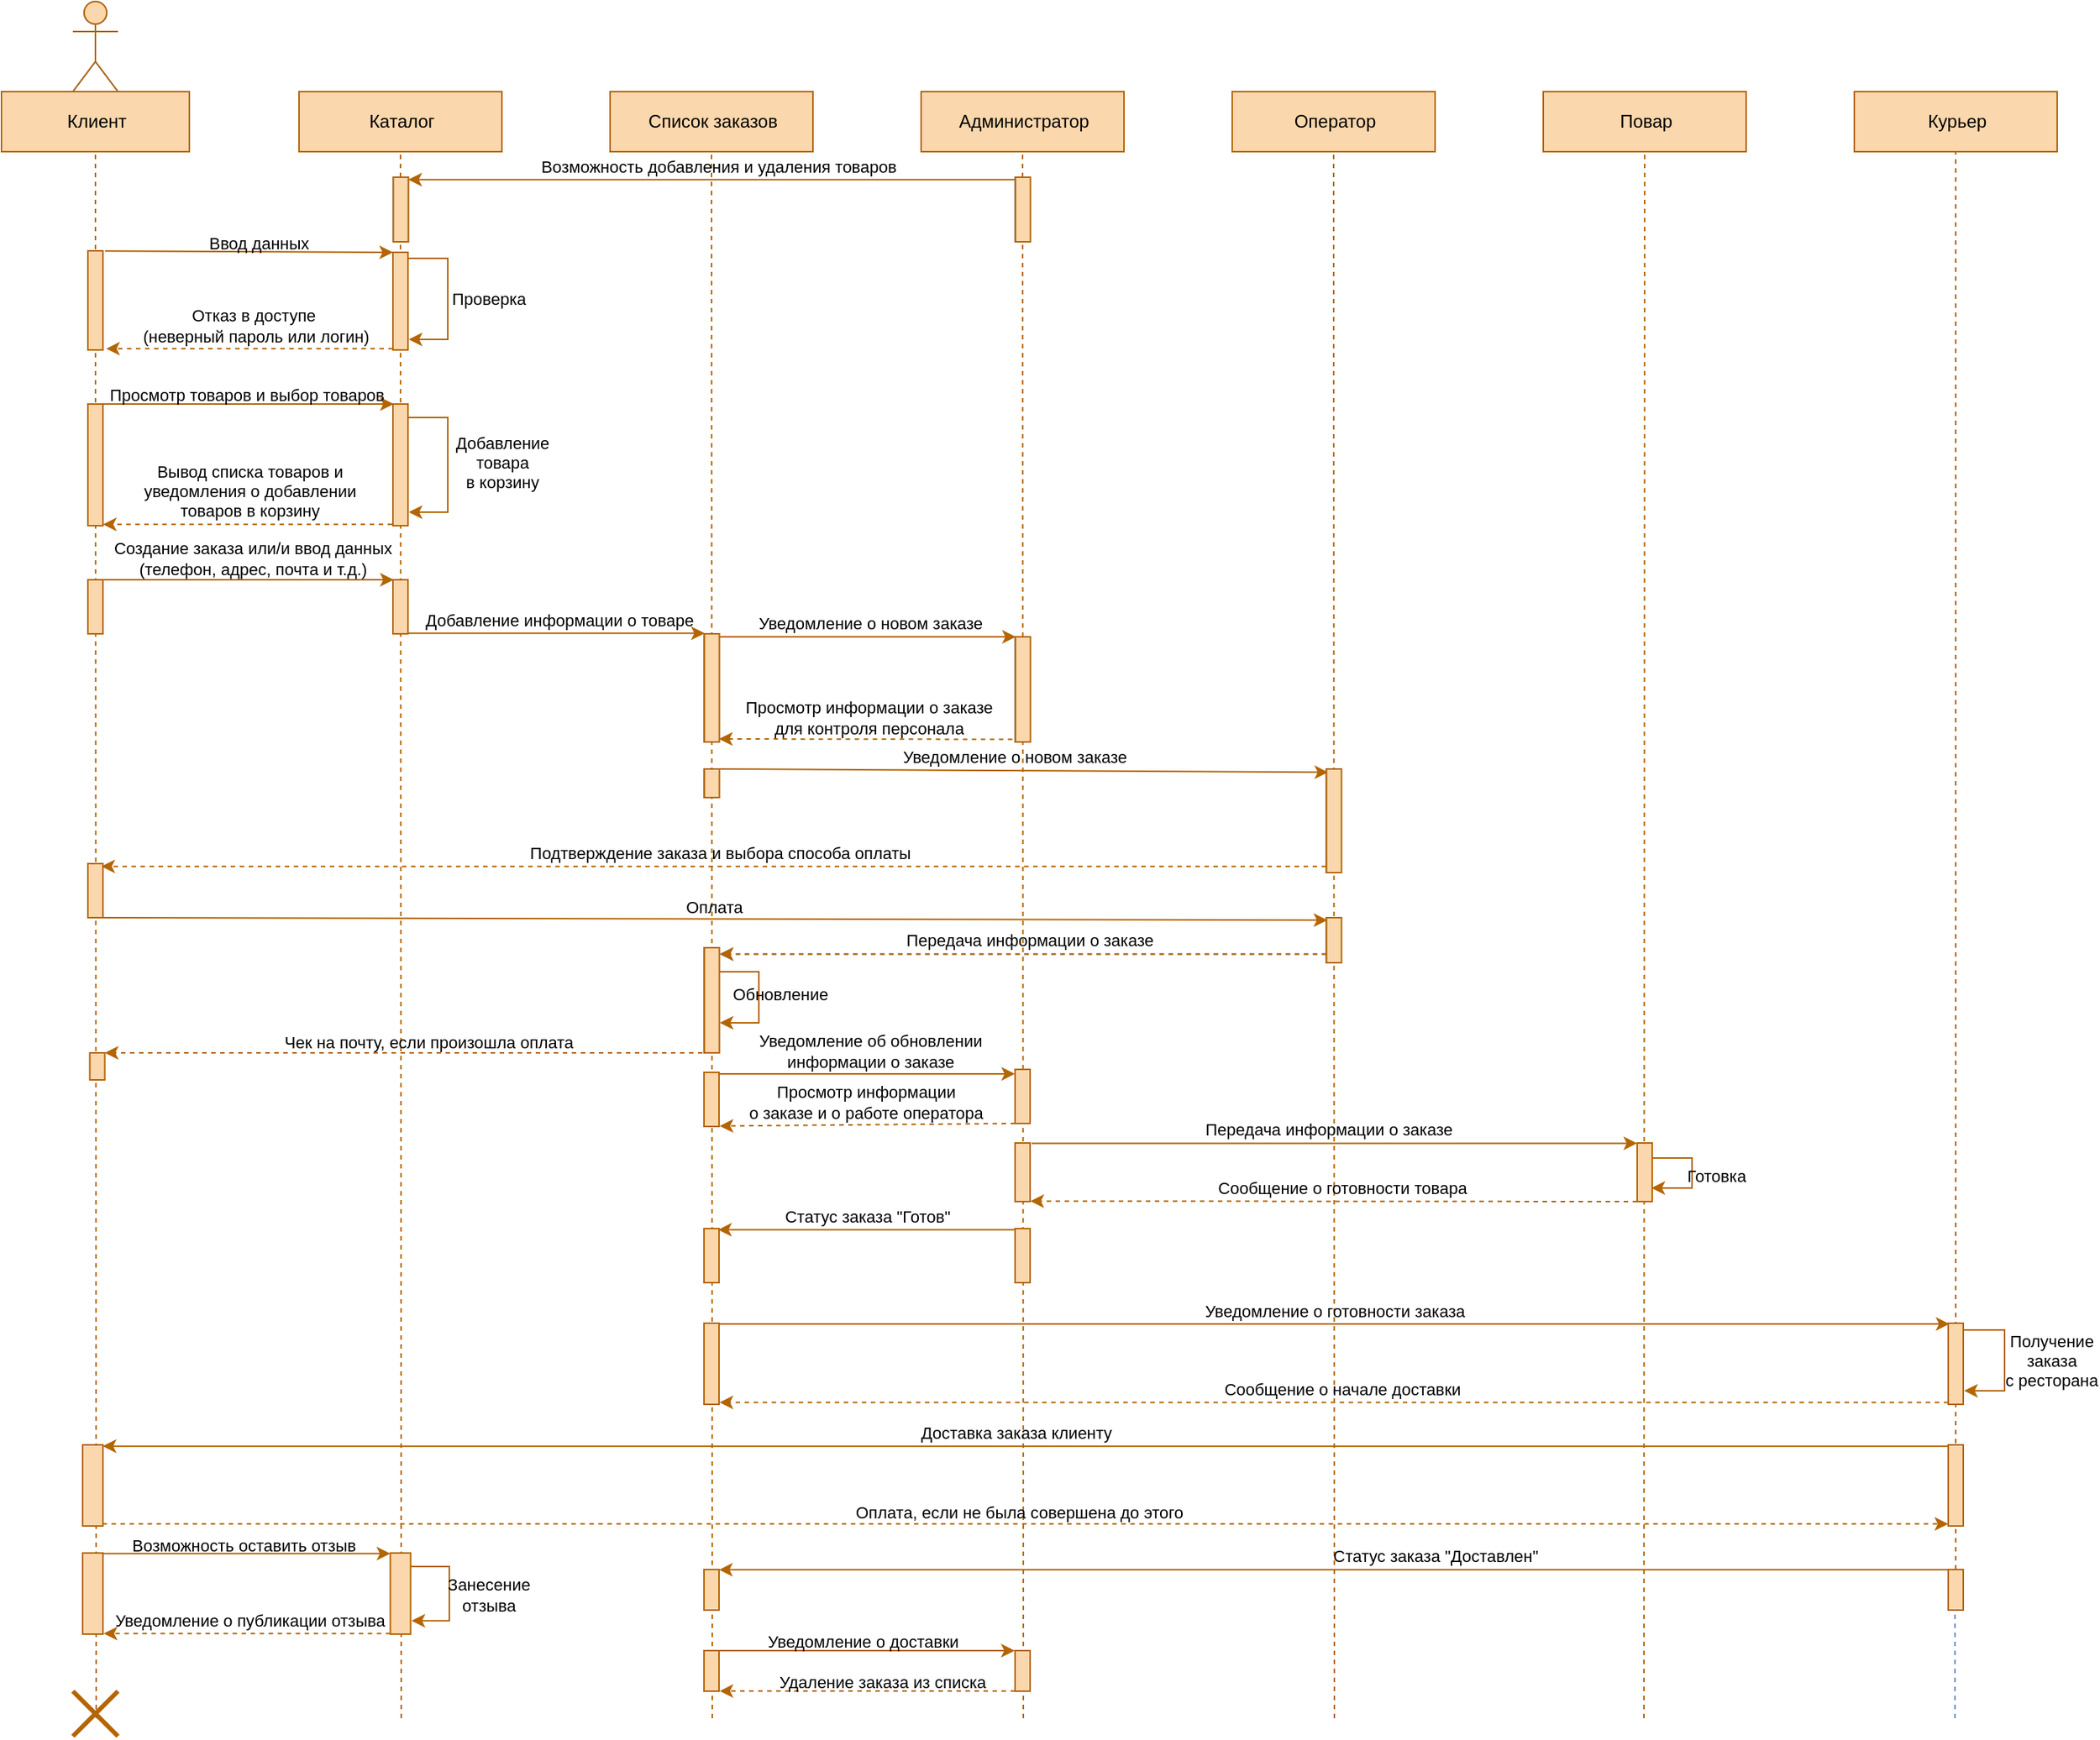 <mxfile version="20.7.4" type="github">
  <diagram id="RHAZrWQLRDkT96S_gRnY" name="Диаграмма2 || Доставка Суши">
    <mxGraphModel dx="2206" dy="1225" grid="1" gridSize="10" guides="1" tooltips="1" connect="1" arrows="1" fold="1" page="1" pageScale="1" pageWidth="827" pageHeight="1169" math="0" shadow="0">
      <root>
        <mxCell id="0" />
        <mxCell id="1" parent="0" />
        <mxCell id="-lnSjmOPSwvC8dsKI3XS-1" value="Клиент" style="html=1;rounded=0;fillColor=#fad7ac;strokeColor=#b46504;" parent="1" vertex="1">
          <mxGeometry x="72" y="60" width="125" height="40" as="geometry" />
        </mxCell>
        <mxCell id="-lnSjmOPSwvC8dsKI3XS-2" value="" style="endArrow=none;dashed=1;html=1;strokeWidth=1;rounded=0;startArrow=none;fillColor=#fad7ac;strokeColor=#b46504;" parent="1" target="-lnSjmOPSwvC8dsKI3XS-1" edge="1">
          <mxGeometry width="50" height="50" relative="1" as="geometry">
            <mxPoint x="135" y="1143" as="sourcePoint" />
            <mxPoint x="134.08" y="123" as="targetPoint" />
          </mxGeometry>
        </mxCell>
        <mxCell id="-lnSjmOPSwvC8dsKI3XS-3" value="" style="shape=umlActor;verticalLabelPosition=bottom;verticalAlign=top;html=1;rounded=0;fillColor=#dae8fc;strokeColor=#6c8ebf;" parent="1" vertex="1">
          <mxGeometry x="119.5" width="30" height="60" as="geometry" />
        </mxCell>
        <mxCell id="-lnSjmOPSwvC8dsKI3XS-4" value="Каталог" style="html=1;rounded=0;fillColor=#dae8fc;strokeColor=#6c8ebf;" parent="1" vertex="1">
          <mxGeometry x="270" y="60" width="135" height="40" as="geometry" />
        </mxCell>
        <mxCell id="-lnSjmOPSwvC8dsKI3XS-5" value="" style="endArrow=none;dashed=1;html=1;strokeWidth=1;rounded=0;startArrow=none;fillColor=#fad7ac;strokeColor=#b46504;" parent="1" target="-lnSjmOPSwvC8dsKI3XS-4" edge="1">
          <mxGeometry width="50" height="50" relative="1" as="geometry">
            <mxPoint x="338" y="1143" as="sourcePoint" />
            <mxPoint x="337.08" y="123" as="targetPoint" />
          </mxGeometry>
        </mxCell>
        <mxCell id="-lnSjmOPSwvC8dsKI3XS-6" value="" style="html=1;points=[];perimeter=orthogonalPerimeter;rounded=0;fillColor=#dae8fc;strokeColor=#6c8ebf;" parent="1" vertex="1">
          <mxGeometry x="129.5" y="166" width="10" height="66" as="geometry" />
        </mxCell>
        <mxCell id="-lnSjmOPSwvC8dsKI3XS-7" value="" style="endArrow=classic;html=1;rounded=0;exitX=1.133;exitY=0.002;exitDx=0;exitDy=0;exitPerimeter=0;fillColor=#fad7ac;strokeColor=#b46504;" parent="1" source="-lnSjmOPSwvC8dsKI3XS-6" target="-lnSjmOPSwvC8dsKI3XS-9" edge="1">
          <mxGeometry width="50" height="50" relative="1" as="geometry">
            <mxPoint x="189" y="187" as="sourcePoint" />
            <mxPoint x="315" y="187" as="targetPoint" />
          </mxGeometry>
        </mxCell>
        <mxCell id="-lnSjmOPSwvC8dsKI3XS-8" value="Ввод данных" style="edgeLabel;html=1;align=center;verticalAlign=middle;resizable=0;points=[];rounded=0;labelBackgroundColor=none;" parent="-lnSjmOPSwvC8dsKI3XS-7" vertex="1" connectable="0">
          <mxGeometry x="-0.217" relative="1" as="geometry">
            <mxPoint x="27" y="-6" as="offset" />
          </mxGeometry>
        </mxCell>
        <mxCell id="-lnSjmOPSwvC8dsKI3XS-9" value="" style="html=1;points=[];perimeter=orthogonalPerimeter;rounded=0;fillColor=#fad7ac;strokeColor=#b46504;" parent="1" vertex="1">
          <mxGeometry x="332.5" y="167" width="10" height="65" as="geometry" />
        </mxCell>
        <mxCell id="-lnSjmOPSwvC8dsKI3XS-10" value="" style="endArrow=classic;html=1;rounded=0;fillColor=#fad7ac;strokeColor=#b46504;dashed=1;entryX=1.217;entryY=0.987;entryDx=0;entryDy=0;entryPerimeter=0;" parent="1" source="-lnSjmOPSwvC8dsKI3XS-9" target="-lnSjmOPSwvC8dsKI3XS-6" edge="1">
          <mxGeometry width="50" height="50" relative="1" as="geometry">
            <mxPoint x="149.83" y="175.18" as="sourcePoint" />
            <mxPoint x="140" y="253" as="targetPoint" />
          </mxGeometry>
        </mxCell>
        <mxCell id="-lnSjmOPSwvC8dsKI3XS-11" value="Отказ в доступе&amp;nbsp;&lt;br&gt;(неверный пароль или логин)" style="edgeLabel;html=1;align=center;verticalAlign=middle;resizable=0;points=[];rounded=0;labelBackgroundColor=none;" parent="-lnSjmOPSwvC8dsKI3XS-10" vertex="1" connectable="0">
          <mxGeometry x="-0.217" relative="1" as="geometry">
            <mxPoint x="-17" y="-15" as="offset" />
          </mxGeometry>
        </mxCell>
        <mxCell id="-lnSjmOPSwvC8dsKI3XS-12" value="&lt;span style=&quot;color: rgba(0, 0, 0, 0); font-family: monospace; font-size: 0px; text-align: start;&quot;&gt;%3CmxGraphModel%3E%3Croot%3E%3CmxCell%20id%3D%220%22%2F%3E%3CmxCell%20id%3D%221%22%20parent%3D%220%22%2F%3E%3CmxCell%20id%3D%222%22%20value%3D%22%22%20style%3D%22html%3D1%3Bpoints%3D%5B%5D%3Bperimeter%3DorthogonalPerimeter%3B%22%20vertex%3D%221%22%20parent%3D%221%22%3E%3CmxGeometry%20x%3D%2275%22%20y%3D%22280%22%20width%3D%2210%22%20height%3D%2240%22%20as%3D%22geometry%22%2F%3E%3C%2FmxCell%3E%3C%2Froot%3E%3C%2FmxGraphModel%3E&lt;/span&gt;" style="html=1;points=[];perimeter=orthogonalPerimeter;rounded=0;fillColor=#dae8fc;strokeColor=#6c8ebf;" parent="1" vertex="1">
          <mxGeometry x="129.5" y="268" width="10" height="81" as="geometry" />
        </mxCell>
        <mxCell id="-lnSjmOPSwvC8dsKI3XS-13" value="" style="html=1;points=[];perimeter=orthogonalPerimeter;rounded=0;fillColor=#fad7ac;strokeColor=#b46504;" parent="1" vertex="1">
          <mxGeometry x="332.5" y="268" width="10" height="81" as="geometry" />
        </mxCell>
        <mxCell id="-lnSjmOPSwvC8dsKI3XS-14" value="" style="endArrow=classic;html=1;rounded=0;fillColor=#fad7ac;strokeColor=#b46504;" parent="1" edge="1">
          <mxGeometry width="50" height="50" relative="1" as="geometry">
            <mxPoint x="139.5" y="268" as="sourcePoint" />
            <mxPoint x="333" y="268" as="targetPoint" />
          </mxGeometry>
        </mxCell>
        <mxCell id="-lnSjmOPSwvC8dsKI3XS-15" value="Просмотр товаров и выбор товаров" style="edgeLabel;html=1;align=center;verticalAlign=middle;resizable=0;points=[];rounded=0;labelBackgroundColor=none;" parent="-lnSjmOPSwvC8dsKI3XS-14" vertex="1" connectable="0">
          <mxGeometry x="-0.217" relative="1" as="geometry">
            <mxPoint x="19" y="-6" as="offset" />
          </mxGeometry>
        </mxCell>
        <mxCell id="-lnSjmOPSwvC8dsKI3XS-16" value="" style="endArrow=classic;html=1;rounded=0;fillColor=#fad7ac;strokeColor=#b46504;dashed=1;" parent="1" edge="1">
          <mxGeometry width="50" height="50" relative="1" as="geometry">
            <mxPoint x="332" y="348.17" as="sourcePoint" />
            <mxPoint x="139.5" y="348.17" as="targetPoint" />
          </mxGeometry>
        </mxCell>
        <mxCell id="-lnSjmOPSwvC8dsKI3XS-17" value="Вывод списка товаров и &lt;br&gt;уведомления о добавлении &lt;br&gt;товаров в корзину" style="edgeLabel;html=1;align=center;verticalAlign=middle;resizable=0;points=[];rounded=0;labelBackgroundColor=none;" parent="-lnSjmOPSwvC8dsKI3XS-16" vertex="1" connectable="0">
          <mxGeometry x="-0.217" relative="1" as="geometry">
            <mxPoint x="-20" y="-22" as="offset" />
          </mxGeometry>
        </mxCell>
        <mxCell id="-lnSjmOPSwvC8dsKI3XS-18" value="Список заказов" style="html=1;rounded=0;fillColor=#fad7ac;strokeColor=#b46504;" parent="1" vertex="1">
          <mxGeometry x="477" y="60" width="135" height="40" as="geometry" />
        </mxCell>
        <mxCell id="-lnSjmOPSwvC8dsKI3XS-19" value="" style="endArrow=none;dashed=1;html=1;strokeWidth=1;rounded=0;startArrow=none;fillColor=#fad7ac;strokeColor=#b46504;" parent="1" target="-lnSjmOPSwvC8dsKI3XS-18" edge="1">
          <mxGeometry width="50" height="50" relative="1" as="geometry">
            <mxPoint x="545" y="1143" as="sourcePoint" />
            <mxPoint x="544.08" y="123" as="targetPoint" />
          </mxGeometry>
        </mxCell>
        <mxCell id="-lnSjmOPSwvC8dsKI3XS-20" value="" style="endArrow=classic;html=1;rounded=0;fillColor=#fad7ac;strokeColor=#b46504;edgeStyle=orthogonalEdgeStyle;entryX=1.054;entryY=0.89;entryDx=0;entryDy=0;entryPerimeter=0;" parent="1" source="-lnSjmOPSwvC8dsKI3XS-13" target="-lnSjmOPSwvC8dsKI3XS-13" edge="1">
          <mxGeometry width="50" height="50" relative="1" as="geometry">
            <mxPoint x="149.83" y="175.18" as="sourcePoint" />
            <mxPoint x="351" y="340" as="targetPoint" />
            <Array as="points">
              <mxPoint x="369" y="277" />
              <mxPoint x="369" y="340" />
              <mxPoint x="343" y="340" />
            </Array>
          </mxGeometry>
        </mxCell>
        <mxCell id="-lnSjmOPSwvC8dsKI3XS-21" value="Добавление &lt;br&gt;товара &lt;br&gt;в корзину" style="edgeLabel;html=1;align=center;verticalAlign=middle;resizable=0;points=[];rounded=0;labelBackgroundColor=none;" parent="-lnSjmOPSwvC8dsKI3XS-20" vertex="1" connectable="0">
          <mxGeometry x="-0.217" relative="1" as="geometry">
            <mxPoint x="36" y="11" as="offset" />
          </mxGeometry>
        </mxCell>
        <mxCell id="-lnSjmOPSwvC8dsKI3XS-22" value="Оператор" style="html=1;rounded=0;fillColor=#fad7ac;strokeColor=#b46504;" parent="1" vertex="1">
          <mxGeometry x="891" y="60" width="135" height="40" as="geometry" />
        </mxCell>
        <mxCell id="-lnSjmOPSwvC8dsKI3XS-23" value="Администратор" style="html=1;rounded=0;fillColor=#fad7ac;strokeColor=#b46504;" parent="1" vertex="1">
          <mxGeometry x="684" y="60" width="135" height="40" as="geometry" />
        </mxCell>
        <mxCell id="-lnSjmOPSwvC8dsKI3XS-24" value="" style="endArrow=none;dashed=1;html=1;strokeWidth=1;rounded=0;startArrow=none;fillColor=#fad7ac;strokeColor=#b46504;" parent="1" target="-lnSjmOPSwvC8dsKI3XS-23" edge="1">
          <mxGeometry width="50" height="50" relative="1" as="geometry">
            <mxPoint x="752" y="1143" as="sourcePoint" />
            <mxPoint x="751.08" y="123" as="targetPoint" />
          </mxGeometry>
        </mxCell>
        <mxCell id="-lnSjmOPSwvC8dsKI3XS-25" value="" style="html=1;points=[];perimeter=orthogonalPerimeter;rounded=0;fillColor=#fad7ac;strokeColor=#b46504;" parent="1" vertex="1">
          <mxGeometry x="129.5" y="385" width="10" height="36" as="geometry" />
        </mxCell>
        <mxCell id="-lnSjmOPSwvC8dsKI3XS-26" value="" style="html=1;points=[];perimeter=orthogonalPerimeter;rounded=0;fillColor=#fad7ac;strokeColor=#b46504;" parent="1" vertex="1">
          <mxGeometry x="332.5" y="385" width="10" height="36" as="geometry" />
        </mxCell>
        <mxCell id="-lnSjmOPSwvC8dsKI3XS-27" value="" style="endArrow=classic;html=1;rounded=0;fillColor=#fad7ac;strokeColor=#b46504;" parent="1" edge="1">
          <mxGeometry width="50" height="50" relative="1" as="geometry">
            <mxPoint x="139.5" y="385" as="sourcePoint" />
            <mxPoint x="333" y="385" as="targetPoint" />
          </mxGeometry>
        </mxCell>
        <mxCell id="-lnSjmOPSwvC8dsKI3XS-28" value="Создание заказа или/и ввод данных&lt;br&gt;(телефон, адрес, почта и т.д.)" style="edgeLabel;html=1;align=center;verticalAlign=middle;resizable=0;points=[];rounded=0;labelBackgroundColor=none;" parent="-lnSjmOPSwvC8dsKI3XS-27" vertex="1" connectable="0">
          <mxGeometry x="-0.217" relative="1" as="geometry">
            <mxPoint x="23" y="-14" as="offset" />
          </mxGeometry>
        </mxCell>
        <mxCell id="-lnSjmOPSwvC8dsKI3XS-29" value="" style="html=1;points=[];perimeter=orthogonalPerimeter;rounded=0;fillColor=#dae8fc;strokeColor=#6c8ebf;" parent="1" vertex="1">
          <mxGeometry x="539.5" y="421" width="10" height="72" as="geometry" />
        </mxCell>
        <mxCell id="-lnSjmOPSwvC8dsKI3XS-30" value="" style="endArrow=classic;html=1;rounded=0;fillColor=#fad7ac;strokeColor=#b46504;" parent="1" edge="1">
          <mxGeometry width="50" height="50" relative="1" as="geometry">
            <mxPoint x="342.5" y="420.66" as="sourcePoint" />
            <mxPoint x="540" y="420.66" as="targetPoint" />
          </mxGeometry>
        </mxCell>
        <mxCell id="-lnSjmOPSwvC8dsKI3XS-31" value="Добавление информации о товаре" style="edgeLabel;html=1;align=center;verticalAlign=middle;resizable=0;points=[];rounded=0;labelBackgroundColor=none;" parent="-lnSjmOPSwvC8dsKI3XS-30" vertex="1" connectable="0">
          <mxGeometry x="-0.217" relative="1" as="geometry">
            <mxPoint x="23" y="-9" as="offset" />
          </mxGeometry>
        </mxCell>
        <mxCell id="-lnSjmOPSwvC8dsKI3XS-32" value="" style="html=1;points=[];perimeter=orthogonalPerimeter;rounded=0;fillColor=#dae8fc;strokeColor=#6c8ebf;" parent="1" vertex="1">
          <mxGeometry x="746.5" y="423" width="10" height="70" as="geometry" />
        </mxCell>
        <mxCell id="-lnSjmOPSwvC8dsKI3XS-33" value="" style="endArrow=classic;html=1;rounded=0;fillColor=#fad7ac;strokeColor=#b46504;" parent="1" edge="1">
          <mxGeometry width="50" height="50" relative="1" as="geometry">
            <mxPoint x="549.5" y="423.0" as="sourcePoint" />
            <mxPoint x="747" y="423.0" as="targetPoint" />
          </mxGeometry>
        </mxCell>
        <mxCell id="-lnSjmOPSwvC8dsKI3XS-34" value="Уведомление о новом заказе" style="edgeLabel;html=1;align=center;verticalAlign=middle;resizable=0;points=[];rounded=0;labelBackgroundColor=none;" parent="-lnSjmOPSwvC8dsKI3XS-33" vertex="1" connectable="0">
          <mxGeometry x="-0.217" relative="1" as="geometry">
            <mxPoint x="23" y="-9" as="offset" />
          </mxGeometry>
        </mxCell>
        <mxCell id="-lnSjmOPSwvC8dsKI3XS-35" value="" style="endArrow=none;dashed=1;html=1;strokeWidth=1;rounded=0;startArrow=none;fillColor=#fad7ac;strokeColor=#b46504;" parent="1" target="-lnSjmOPSwvC8dsKI3XS-22" edge="1">
          <mxGeometry width="50" height="50" relative="1" as="geometry">
            <mxPoint x="959" y="1143" as="sourcePoint" />
            <mxPoint x="958.16" y="123" as="targetPoint" />
          </mxGeometry>
        </mxCell>
        <mxCell id="-lnSjmOPSwvC8dsKI3XS-36" value="" style="html=1;points=[];perimeter=orthogonalPerimeter;rounded=0;fillColor=#dae8fc;strokeColor=#6c8ebf;" parent="1" vertex="1">
          <mxGeometry x="539.5" y="511" width="10" height="19" as="geometry" />
        </mxCell>
        <mxCell id="-lnSjmOPSwvC8dsKI3XS-37" value="" style="html=1;points=[];perimeter=orthogonalPerimeter;rounded=0;fillColor=#dae8fc;strokeColor=#6c8ebf;" parent="1" vertex="1">
          <mxGeometry x="953.5" y="511" width="10" height="69" as="geometry" />
        </mxCell>
        <mxCell id="-lnSjmOPSwvC8dsKI3XS-38" value="" style="endArrow=classic;html=1;rounded=0;fillColor=#fad7ac;strokeColor=#b46504;entryX=0.136;entryY=0.032;entryDx=0;entryDy=0;entryPerimeter=0;" parent="1" target="-lnSjmOPSwvC8dsKI3XS-37" edge="1">
          <mxGeometry width="50" height="50" relative="1" as="geometry">
            <mxPoint x="549.5" y="511" as="sourcePoint" />
            <mxPoint x="747" y="511" as="targetPoint" />
          </mxGeometry>
        </mxCell>
        <mxCell id="-lnSjmOPSwvC8dsKI3XS-39" value="Уведомление о новом заказе" style="edgeLabel;html=1;align=center;verticalAlign=middle;resizable=0;points=[];rounded=0;labelBackgroundColor=none;" parent="-lnSjmOPSwvC8dsKI3XS-38" vertex="1" connectable="0">
          <mxGeometry x="-0.217" relative="1" as="geometry">
            <mxPoint x="38" y="-9" as="offset" />
          </mxGeometry>
        </mxCell>
        <mxCell id="-lnSjmOPSwvC8dsKI3XS-40" value="" style="endArrow=classic;html=1;rounded=0;fillColor=#fad7ac;strokeColor=#b46504;entryX=0.898;entryY=0.051;entryDx=0;entryDy=0;entryPerimeter=0;dashed=1;" parent="1" source="-lnSjmOPSwvC8dsKI3XS-37" target="-lnSjmOPSwvC8dsKI3XS-42" edge="1">
          <mxGeometry width="50" height="50" relative="1" as="geometry">
            <mxPoint x="945" y="601" as="sourcePoint" />
            <mxPoint x="558" y="610" as="targetPoint" />
          </mxGeometry>
        </mxCell>
        <mxCell id="-lnSjmOPSwvC8dsKI3XS-41" value="Подтверждение заказа и выбора способа оплаты" style="edgeLabel;html=1;align=center;verticalAlign=middle;resizable=0;points=[];rounded=0;labelBackgroundColor=none;" parent="-lnSjmOPSwvC8dsKI3XS-40" vertex="1" connectable="0">
          <mxGeometry x="-0.217" relative="1" as="geometry">
            <mxPoint x="-85" y="-9" as="offset" />
          </mxGeometry>
        </mxCell>
        <mxCell id="-lnSjmOPSwvC8dsKI3XS-42" value="" style="html=1;points=[];perimeter=orthogonalPerimeter;rounded=0;fillColor=#fad7ac;strokeColor=#b46504;" parent="1" vertex="1">
          <mxGeometry x="129.5" y="574" width="10" height="36" as="geometry" />
        </mxCell>
        <mxCell id="-lnSjmOPSwvC8dsKI3XS-43" value="" style="html=1;points=[];perimeter=orthogonalPerimeter;rounded=0;fillColor=#dae8fc;strokeColor=#6c8ebf;" parent="1" vertex="1">
          <mxGeometry x="953.5" y="610" width="10" height="30" as="geometry" />
        </mxCell>
        <mxCell id="-lnSjmOPSwvC8dsKI3XS-46" value="" style="endArrow=classic;html=1;rounded=0;fillColor=#fad7ac;strokeColor=#b46504;entryX=0.08;entryY=0.054;entryDx=0;entryDy=0;entryPerimeter=0;" parent="1" source="-lnSjmOPSwvC8dsKI3XS-42" target="-lnSjmOPSwvC8dsKI3XS-43" edge="1">
          <mxGeometry width="50" height="50" relative="1" as="geometry">
            <mxPoint x="707.02" y="690.996" as="sourcePoint" />
            <mxPoint x="-108.0" y="690.996" as="targetPoint" />
          </mxGeometry>
        </mxCell>
        <mxCell id="-lnSjmOPSwvC8dsKI3XS-47" value="Оплата" style="edgeLabel;html=1;align=center;verticalAlign=middle;resizable=0;points=[];rounded=0;labelBackgroundColor=none;" parent="-lnSjmOPSwvC8dsKI3XS-46" vertex="1" connectable="0">
          <mxGeometry x="-0.217" relative="1" as="geometry">
            <mxPoint x="87" y="-8" as="offset" />
          </mxGeometry>
        </mxCell>
        <mxCell id="-lnSjmOPSwvC8dsKI3XS-49" value="" style="endArrow=classic;html=1;rounded=0;fillColor=#dae8fc;strokeColor=#6c8ebf;entryX=1.031;entryY=0.06;entryDx=0;entryDy=0;entryPerimeter=0;dashed=1;" parent="1" source="-lnSjmOPSwvC8dsKI3XS-43" target="-lnSjmOPSwvC8dsKI3XS-51" edge="1">
          <mxGeometry width="50" height="50" relative="1" as="geometry">
            <mxPoint x="953.5" y="630.52" as="sourcePoint" />
            <mxPoint x="138.48" y="627.996" as="targetPoint" />
          </mxGeometry>
        </mxCell>
        <mxCell id="-lnSjmOPSwvC8dsKI3XS-50" value="Передача информации о заказе" style="edgeLabel;html=1;align=center;verticalAlign=middle;resizable=0;points=[];rounded=0;labelBackgroundColor=none;" parent="-lnSjmOPSwvC8dsKI3XS-49" vertex="1" connectable="0">
          <mxGeometry x="-0.217" relative="1" as="geometry">
            <mxPoint x="-40" y="-9" as="offset" />
          </mxGeometry>
        </mxCell>
        <mxCell id="-lnSjmOPSwvC8dsKI3XS-51" value="" style="html=1;points=[];perimeter=orthogonalPerimeter;rounded=0;fillColor=#dae8fc;strokeColor=#6c8ebf;" parent="1" vertex="1">
          <mxGeometry x="539.5" y="630" width="10" height="70" as="geometry" />
        </mxCell>
        <mxCell id="-lnSjmOPSwvC8dsKI3XS-52" value="" style="endArrow=classic;html=1;rounded=0;fillColor=#fad7ac;strokeColor=#b46504;dashed=1;exitX=-0.176;exitY=1.007;exitDx=0;exitDy=0;exitPerimeter=0;" parent="1" edge="1">
          <mxGeometry width="50" height="50" relative="1" as="geometry">
            <mxPoint x="744.74" y="491.252" as="sourcePoint" />
            <mxPoint x="549.5" y="491" as="targetPoint" />
          </mxGeometry>
        </mxCell>
        <mxCell id="-lnSjmOPSwvC8dsKI3XS-53" value="Просмотр информации о заказе&lt;br&gt;для контроля персонала" style="edgeLabel;html=1;align=center;verticalAlign=middle;resizable=0;points=[];rounded=0;labelBackgroundColor=none;" parent="-lnSjmOPSwvC8dsKI3XS-52" vertex="1" connectable="0">
          <mxGeometry x="-0.217" relative="1" as="geometry">
            <mxPoint x="-19" y="-14" as="offset" />
          </mxGeometry>
        </mxCell>
        <mxCell id="-lnSjmOPSwvC8dsKI3XS-54" value="Повар" style="html=1;rounded=0;fillColor=#fad7ac;strokeColor=#b46504;" parent="1" vertex="1">
          <mxGeometry x="1098" y="60" width="135" height="40" as="geometry" />
        </mxCell>
        <mxCell id="-lnSjmOPSwvC8dsKI3XS-55" value="Курьер" style="html=1;rounded=0;fillColor=#fad7ac;strokeColor=#b46504;" parent="1" vertex="1">
          <mxGeometry x="1305" y="60" width="135" height="40" as="geometry" />
        </mxCell>
        <mxCell id="-lnSjmOPSwvC8dsKI3XS-56" value="" style="html=1;points=[];perimeter=orthogonalPerimeter;rounded=0;fillColor=#fad7ac;strokeColor=#b46504;" parent="1" vertex="1">
          <mxGeometry x="130.75" y="700" width="10" height="18" as="geometry" />
        </mxCell>
        <mxCell id="-lnSjmOPSwvC8dsKI3XS-57" value="" style="endArrow=classic;html=1;rounded=0;fillColor=#fad7ac;strokeColor=#b46504;exitX=0.5;exitY=1;exitDx=0;exitDy=0;exitPerimeter=0;dashed=1;" parent="1" source="-lnSjmOPSwvC8dsKI3XS-51" target="-lnSjmOPSwvC8dsKI3XS-56" edge="1">
          <mxGeometry width="50" height="50" relative="1" as="geometry">
            <mxPoint x="333" y="655" as="sourcePoint" />
            <mxPoint x="147.48" y="584.836" as="targetPoint" />
            <Array as="points" />
          </mxGeometry>
        </mxCell>
        <mxCell id="-lnSjmOPSwvC8dsKI3XS-58" value="Чек на почту, если произошла оплата" style="edgeLabel;html=1;align=center;verticalAlign=middle;resizable=0;points=[];rounded=0;labelBackgroundColor=none;" parent="-lnSjmOPSwvC8dsKI3XS-57" vertex="1" connectable="0">
          <mxGeometry x="-0.217" relative="1" as="geometry">
            <mxPoint x="-31" y="-7" as="offset" />
          </mxGeometry>
        </mxCell>
        <mxCell id="-lnSjmOPSwvC8dsKI3XS-59" value="" style="html=1;points=[];perimeter=orthogonalPerimeter;rounded=0;fillColor=#fad7ac;strokeColor=#b46504;" parent="1" vertex="1">
          <mxGeometry x="746.5" y="711" width="10" height="36" as="geometry" />
        </mxCell>
        <mxCell id="-lnSjmOPSwvC8dsKI3XS-60" value="" style="html=1;points=[];perimeter=orthogonalPerimeter;rounded=0;fillColor=#fad7ac;strokeColor=#b46504;" parent="1" vertex="1">
          <mxGeometry x="539.5" y="713" width="10" height="36" as="geometry" />
        </mxCell>
        <mxCell id="-lnSjmOPSwvC8dsKI3XS-61" value="" style="endArrow=classic;html=1;rounded=0;fillColor=#fad7ac;strokeColor=#b46504;entryX=1.046;entryY=0.992;entryDx=0;entryDy=0;entryPerimeter=0;dashed=1;" parent="1" source="-lnSjmOPSwvC8dsKI3XS-59" target="-lnSjmOPSwvC8dsKI3XS-60" edge="1">
          <mxGeometry width="50" height="50" relative="1" as="geometry">
            <mxPoint x="962.5" y="639.664" as="sourcePoint" />
            <mxPoint x="559.83" y="639.664" as="targetPoint" />
          </mxGeometry>
        </mxCell>
        <mxCell id="-lnSjmOPSwvC8dsKI3XS-62" value="Просмотр информации &lt;br&gt;о заказе и о работе оператора" style="edgeLabel;html=1;align=center;verticalAlign=middle;resizable=0;points=[];rounded=0;labelBackgroundColor=none;" parent="-lnSjmOPSwvC8dsKI3XS-61" vertex="1" connectable="0">
          <mxGeometry x="-0.217" relative="1" as="geometry">
            <mxPoint x="-23" y="-15" as="offset" />
          </mxGeometry>
        </mxCell>
        <mxCell id="-lnSjmOPSwvC8dsKI3XS-63" value="" style="endArrow=classic;html=1;rounded=0;fillColor=#fad7ac;strokeColor=#b46504;exitX=1.046;exitY=0.027;exitDx=0;exitDy=0;exitPerimeter=0;" parent="1" source="-lnSjmOPSwvC8dsKI3XS-60" target="-lnSjmOPSwvC8dsKI3XS-59" edge="1">
          <mxGeometry width="50" height="50" relative="1" as="geometry">
            <mxPoint x="567" y="682" as="sourcePoint" />
            <mxPoint x="747.0" y="682" as="targetPoint" />
          </mxGeometry>
        </mxCell>
        <mxCell id="-lnSjmOPSwvC8dsKI3XS-64" value="Уведомление об обновлении &lt;br&gt;информации о заказе" style="edgeLabel;html=1;align=center;verticalAlign=middle;resizable=0;points=[];rounded=0;labelBackgroundColor=none;" parent="-lnSjmOPSwvC8dsKI3XS-63" vertex="1" connectable="0">
          <mxGeometry x="-0.217" relative="1" as="geometry">
            <mxPoint x="23" y="-15" as="offset" />
          </mxGeometry>
        </mxCell>
        <mxCell id="-lnSjmOPSwvC8dsKI3XS-65" value="" style="html=1;points=[];perimeter=orthogonalPerimeter;rounded=0;fillColor=#fad7ac;strokeColor=#b46504;" parent="1" vertex="1">
          <mxGeometry x="746.5" y="760" width="10" height="39" as="geometry" />
        </mxCell>
        <mxCell id="-lnSjmOPSwvC8dsKI3XS-66" value="" style="endArrow=none;dashed=1;html=1;strokeWidth=1;rounded=0;startArrow=none;fillColor=#fad7ac;strokeColor=#b46504;" parent="1" target="-lnSjmOPSwvC8dsKI3XS-54" edge="1">
          <mxGeometry width="50" height="50" relative="1" as="geometry">
            <mxPoint x="1165" y="1143" as="sourcePoint" />
            <mxPoint x="1164.91" y="123" as="targetPoint" />
          </mxGeometry>
        </mxCell>
        <mxCell id="-lnSjmOPSwvC8dsKI3XS-67" value="" style="endArrow=none;dashed=1;html=1;strokeWidth=1;rounded=0;startArrow=none;fillColor=#fad7ac;strokeColor=#b46504;" parent="1" source="-lnSjmOPSwvC8dsKI3XS-115" target="-lnSjmOPSwvC8dsKI3XS-55" edge="1">
          <mxGeometry width="50" height="50" relative="1" as="geometry">
            <mxPoint x="1372" y="1143" as="sourcePoint" />
            <mxPoint x="1371.91" y="123" as="targetPoint" />
          </mxGeometry>
        </mxCell>
        <mxCell id="-lnSjmOPSwvC8dsKI3XS-68" value="" style="html=1;points=[];perimeter=orthogonalPerimeter;rounded=0;fillColor=#fad7ac;strokeColor=#b46504;" parent="1" vertex="1">
          <mxGeometry x="1160.5" y="760" width="10" height="39" as="geometry" />
        </mxCell>
        <mxCell id="-lnSjmOPSwvC8dsKI3XS-69" value="" style="endArrow=classic;html=1;rounded=0;fillColor=#fad7ac;strokeColor=#b46504;exitX=1.1;exitY=0.005;exitDx=0;exitDy=0;exitPerimeter=0;" parent="1" source="-lnSjmOPSwvC8dsKI3XS-65" target="-lnSjmOPSwvC8dsKI3XS-68" edge="1">
          <mxGeometry width="50" height="50" relative="1" as="geometry">
            <mxPoint x="846.0" y="736.002" as="sourcePoint" />
            <mxPoint x="1042.54" y="736.002" as="targetPoint" />
          </mxGeometry>
        </mxCell>
        <mxCell id="-lnSjmOPSwvC8dsKI3XS-70" value="Передача информации о заказе" style="edgeLabel;html=1;align=center;verticalAlign=middle;resizable=0;points=[];rounded=0;labelBackgroundColor=none;" parent="-lnSjmOPSwvC8dsKI3XS-69" vertex="1" connectable="0">
          <mxGeometry x="-0.217" relative="1" as="geometry">
            <mxPoint x="39" y="-9" as="offset" />
          </mxGeometry>
        </mxCell>
        <mxCell id="-lnSjmOPSwvC8dsKI3XS-71" value="" style="endArrow=classic;html=1;rounded=0;fillColor=#fad7ac;strokeColor=#b46504;edgeStyle=orthogonalEdgeStyle;" parent="1" edge="1">
          <mxGeometry width="50" height="50" relative="1" as="geometry">
            <mxPoint x="1170" y="770" as="sourcePoint" />
            <mxPoint x="1170" y="790" as="targetPoint" />
            <Array as="points">
              <mxPoint x="1170" y="770" />
              <mxPoint x="1197" y="770" />
              <mxPoint x="1197" y="790" />
            </Array>
          </mxGeometry>
        </mxCell>
        <mxCell id="-lnSjmOPSwvC8dsKI3XS-72" value="Готовка" style="edgeLabel;html=1;align=center;verticalAlign=middle;resizable=0;points=[];rounded=0;labelBackgroundColor=none;" parent="-lnSjmOPSwvC8dsKI3XS-71" vertex="1" connectable="0">
          <mxGeometry x="-0.217" relative="1" as="geometry">
            <mxPoint x="16" y="10" as="offset" />
          </mxGeometry>
        </mxCell>
        <mxCell id="-lnSjmOPSwvC8dsKI3XS-73" value="" style="endArrow=classic;html=1;rounded=0;fillColor=#fad7ac;strokeColor=#b46504;entryX=1.023;entryY=0.992;entryDx=0;entryDy=0;entryPerimeter=0;dashed=1;" parent="1" target="-lnSjmOPSwvC8dsKI3XS-65" edge="1">
          <mxGeometry width="50" height="50" relative="1" as="geometry">
            <mxPoint x="1160.5" y="799.002" as="sourcePoint" />
            <mxPoint x="963.96" y="799.002" as="targetPoint" />
          </mxGeometry>
        </mxCell>
        <mxCell id="-lnSjmOPSwvC8dsKI3XS-74" value="Сообщение о готовности товара" style="edgeLabel;html=1;align=center;verticalAlign=middle;resizable=0;points=[];rounded=0;labelBackgroundColor=none;" parent="-lnSjmOPSwvC8dsKI3XS-73" vertex="1" connectable="0">
          <mxGeometry x="-0.217" relative="1" as="geometry">
            <mxPoint x="-39" y="-9" as="offset" />
          </mxGeometry>
        </mxCell>
        <mxCell id="-lnSjmOPSwvC8dsKI3XS-75" value="" style="html=1;points=[];perimeter=orthogonalPerimeter;rounded=0;fillColor=#fad7ac;strokeColor=#b46504;" parent="1" vertex="1">
          <mxGeometry x="746.5" y="817" width="10" height="36" as="geometry" />
        </mxCell>
        <mxCell id="-lnSjmOPSwvC8dsKI3XS-76" value="" style="endArrow=classic;html=1;rounded=0;fillColor=#fad7ac;strokeColor=#b46504;entryX=0.936;entryY=0.022;entryDx=0;entryDy=0;entryPerimeter=0;" parent="1" source="-lnSjmOPSwvC8dsKI3XS-75" target="-lnSjmOPSwvC8dsKI3XS-78" edge="1">
          <mxGeometry width="50" height="50" relative="1" as="geometry">
            <mxPoint x="746.35" y="817.0" as="sourcePoint" />
            <mxPoint x="342.66" y="817.0" as="targetPoint" />
          </mxGeometry>
        </mxCell>
        <mxCell id="-lnSjmOPSwvC8dsKI3XS-77" value="Статус заказа &quot;Готов&quot;" style="edgeLabel;html=1;align=center;verticalAlign=middle;resizable=0;points=[];rounded=0;labelBackgroundColor=none;" parent="-lnSjmOPSwvC8dsKI3XS-76" vertex="1" connectable="0">
          <mxGeometry x="-0.217" relative="1" as="geometry">
            <mxPoint x="-21" y="-9" as="offset" />
          </mxGeometry>
        </mxCell>
        <mxCell id="-lnSjmOPSwvC8dsKI3XS-78" value="" style="html=1;points=[];perimeter=orthogonalPerimeter;rounded=0;fillColor=#fad7ac;strokeColor=#b46504;" parent="1" vertex="1">
          <mxGeometry x="539.5" y="817" width="10" height="36" as="geometry" />
        </mxCell>
        <mxCell id="-lnSjmOPSwvC8dsKI3XS-79" value="" style="html=1;points=[];perimeter=orthogonalPerimeter;rounded=0;fillColor=#fad7ac;strokeColor=#b46504;" parent="1" vertex="1">
          <mxGeometry x="539.5" y="880" width="10" height="54" as="geometry" />
        </mxCell>
        <mxCell id="-lnSjmOPSwvC8dsKI3XS-80" value="" style="html=1;points=[];perimeter=orthogonalPerimeter;rounded=0;fillColor=#fad7ac;strokeColor=#b46504;" parent="1" vertex="1">
          <mxGeometry x="1367.5" y="880" width="10" height="54" as="geometry" />
        </mxCell>
        <mxCell id="-lnSjmOPSwvC8dsKI3XS-81" value="" style="endArrow=classic;html=1;rounded=0;fillColor=#fad7ac;strokeColor=#b46504;entryX=0.083;entryY=0.009;entryDx=0;entryDy=0;entryPerimeter=0;" parent="1" source="-lnSjmOPSwvC8dsKI3XS-79" target="-lnSjmOPSwvC8dsKI3XS-80" edge="1">
          <mxGeometry width="50" height="50" relative="1" as="geometry">
            <mxPoint x="549.5" y="880" as="sourcePoint" />
            <mxPoint x="954.86" y="881.152" as="targetPoint" />
          </mxGeometry>
        </mxCell>
        <mxCell id="-lnSjmOPSwvC8dsKI3XS-82" value="Уведомление о готовности заказа" style="edgeLabel;html=1;align=center;verticalAlign=middle;resizable=0;points=[];rounded=0;labelBackgroundColor=none;" parent="-lnSjmOPSwvC8dsKI3XS-81" vertex="1" connectable="0">
          <mxGeometry x="-0.217" relative="1" as="geometry">
            <mxPoint x="89" y="-9" as="offset" />
          </mxGeometry>
        </mxCell>
        <mxCell id="-lnSjmOPSwvC8dsKI3XS-83" value="" style="endArrow=classic;html=1;rounded=0;fillColor=#fad7ac;strokeColor=#b46504;entryX=1.038;entryY=0.976;entryDx=0;entryDy=0;entryPerimeter=0;dashed=1;" parent="1" source="-lnSjmOPSwvC8dsKI3XS-80" target="-lnSjmOPSwvC8dsKI3XS-79" edge="1">
          <mxGeometry width="50" height="50" relative="1" as="geometry">
            <mxPoint x="1367.27" y="915.332" as="sourcePoint" />
            <mxPoint x="963.5" y="914.826" as="targetPoint" />
          </mxGeometry>
        </mxCell>
        <mxCell id="-lnSjmOPSwvC8dsKI3XS-84" value="Сообщение о начале доставки" style="edgeLabel;html=1;align=center;verticalAlign=middle;resizable=0;points=[];rounded=0;labelBackgroundColor=none;" parent="-lnSjmOPSwvC8dsKI3XS-83" vertex="1" connectable="0">
          <mxGeometry x="-0.217" relative="1" as="geometry">
            <mxPoint x="-84" y="-9" as="offset" />
          </mxGeometry>
        </mxCell>
        <mxCell id="-lnSjmOPSwvC8dsKI3XS-85" value="" style="html=1;points=[];perimeter=orthogonalPerimeter;rounded=0;fillColor=#fad7ac;strokeColor=#b46504;" parent="1" vertex="1">
          <mxGeometry x="1367.5" y="961" width="10" height="54" as="geometry" />
        </mxCell>
        <mxCell id="-lnSjmOPSwvC8dsKI3XS-86" value="" style="endArrow=classic;html=1;rounded=0;fillColor=#fad7ac;strokeColor=#b46504;entryX=0.989;entryY=0.016;entryDx=0;entryDy=0;entryPerimeter=0;" parent="1" source="-lnSjmOPSwvC8dsKI3XS-85" target="-lnSjmOPSwvC8dsKI3XS-88" edge="1">
          <mxGeometry width="50" height="50" relative="1" as="geometry">
            <mxPoint x="1367.5" y="943.002" as="sourcePoint" />
            <mxPoint x="153" y="943" as="targetPoint" />
          </mxGeometry>
        </mxCell>
        <mxCell id="-lnSjmOPSwvC8dsKI3XS-87" value="Доставка заказа клиенту" style="edgeLabel;html=1;align=center;verticalAlign=middle;resizable=0;points=[];rounded=0;labelBackgroundColor=none;" parent="-lnSjmOPSwvC8dsKI3XS-86" vertex="1" connectable="0">
          <mxGeometry x="-0.217" relative="1" as="geometry">
            <mxPoint x="-140" y="-9" as="offset" />
          </mxGeometry>
        </mxCell>
        <mxCell id="-lnSjmOPSwvC8dsKI3XS-88" value="" style="html=1;points=[];perimeter=orthogonalPerimeter;rounded=0;fillColor=#fad7ac;strokeColor=#b46504;" parent="1" vertex="1">
          <mxGeometry x="126" y="961" width="13.5" height="54" as="geometry" />
        </mxCell>
        <mxCell id="-lnSjmOPSwvC8dsKI3XS-89" value="" style="endArrow=classic;html=1;rounded=0;fillColor=#fad7ac;strokeColor=#b46504;edgeStyle=orthogonalEdgeStyle;entryX=1.057;entryY=0.835;entryDx=0;entryDy=0;entryPerimeter=0;" parent="1" target="-lnSjmOPSwvC8dsKI3XS-80" edge="1">
          <mxGeometry width="50" height="50" relative="1" as="geometry">
            <mxPoint x="1378" y="884.5" as="sourcePoint" />
            <mxPoint x="1377.5" y="929.5" as="targetPoint" />
            <Array as="points">
              <mxPoint x="1405" y="885" />
              <mxPoint x="1405" y="925" />
              <mxPoint x="1378" y="925" />
            </Array>
          </mxGeometry>
        </mxCell>
        <mxCell id="-lnSjmOPSwvC8dsKI3XS-90" value="Получение &lt;br&gt;заказа &lt;br&gt;с ресторана" style="edgeLabel;html=1;align=center;verticalAlign=middle;resizable=0;points=[];rounded=0;labelBackgroundColor=none;" parent="-lnSjmOPSwvC8dsKI3XS-89" vertex="1" connectable="0">
          <mxGeometry x="-0.217" relative="1" as="geometry">
            <mxPoint x="31" y="10" as="offset" />
          </mxGeometry>
        </mxCell>
        <mxCell id="-lnSjmOPSwvC8dsKI3XS-91" value="" style="endArrow=classic;html=1;rounded=0;fillColor=#fad7ac;strokeColor=#b46504;dashed=1;exitX=0.978;exitY=0.975;exitDx=0;exitDy=0;exitPerimeter=0;" parent="1" source="-lnSjmOPSwvC8dsKI3XS-88" target="-lnSjmOPSwvC8dsKI3XS-85" edge="1">
          <mxGeometry width="50" height="50" relative="1" as="geometry">
            <mxPoint x="148.5" y="1013.568" as="sourcePoint" />
            <mxPoint x="962.62" y="1013.568" as="targetPoint" />
          </mxGeometry>
        </mxCell>
        <mxCell id="-lnSjmOPSwvC8dsKI3XS-92" value="Оплата, если не была совершена до этого" style="edgeLabel;html=1;align=center;verticalAlign=middle;resizable=0;points=[];rounded=0;labelBackgroundColor=none;" parent="-lnSjmOPSwvC8dsKI3XS-91" vertex="1" connectable="0">
          <mxGeometry x="-0.217" relative="1" as="geometry">
            <mxPoint x="129" y="-8" as="offset" />
          </mxGeometry>
        </mxCell>
        <mxCell id="-lnSjmOPSwvC8dsKI3XS-93" value="" style="html=1;points=[];perimeter=orthogonalPerimeter;rounded=0;fillColor=#fad7ac;strokeColor=#b46504;" parent="1" vertex="1">
          <mxGeometry x="126" y="1033" width="13.5" height="54" as="geometry" />
        </mxCell>
        <mxCell id="-lnSjmOPSwvC8dsKI3XS-94" value="" style="html=1;points=[];perimeter=orthogonalPerimeter;rounded=0;fillColor=#fad7ac;strokeColor=#b46504;" parent="1" vertex="1">
          <mxGeometry x="330.75" y="1033" width="13.5" height="54" as="geometry" />
        </mxCell>
        <mxCell id="-lnSjmOPSwvC8dsKI3XS-95" value="" style="endArrow=classic;html=1;rounded=0;fillColor=#fad7ac;strokeColor=#b46504;entryX=-0.001;entryY=0.008;entryDx=0;entryDy=0;entryPerimeter=0;" parent="1" source="-lnSjmOPSwvC8dsKI3XS-93" target="-lnSjmOPSwvC8dsKI3XS-94" edge="1">
          <mxGeometry width="50" height="50" relative="1" as="geometry">
            <mxPoint x="140.83" y="1033.002" as="sourcePoint" />
            <mxPoint x="332.5" y="1033.87" as="targetPoint" />
          </mxGeometry>
        </mxCell>
        <mxCell id="-lnSjmOPSwvC8dsKI3XS-96" value="Возможность оставить отзыв" style="edgeLabel;html=1;align=center;verticalAlign=middle;resizable=0;points=[];rounded=0;labelBackgroundColor=none;" parent="-lnSjmOPSwvC8dsKI3XS-95" vertex="1" connectable="0">
          <mxGeometry x="-0.217" relative="1" as="geometry">
            <mxPoint x="18" y="-6" as="offset" />
          </mxGeometry>
        </mxCell>
        <mxCell id="-lnSjmOPSwvC8dsKI3XS-97" value="" style="endArrow=classic;html=1;rounded=0;fillColor=#fad7ac;strokeColor=#b46504;edgeStyle=orthogonalEdgeStyle;entryX=1.047;entryY=0.835;entryDx=0;entryDy=0;entryPerimeter=0;" parent="1" target="-lnSjmOPSwvC8dsKI3XS-94" edge="1">
          <mxGeometry width="50" height="50" relative="1" as="geometry">
            <mxPoint x="344.25" y="1042" as="sourcePoint" />
            <mxPoint x="344.79" y="1105.09" as="targetPoint" />
            <Array as="points">
              <mxPoint x="370" y="1042" />
              <mxPoint x="370" y="1078" />
            </Array>
          </mxGeometry>
        </mxCell>
        <mxCell id="-lnSjmOPSwvC8dsKI3XS-98" value="Занесение &lt;br&gt;отзыва" style="edgeLabel;html=1;align=center;verticalAlign=middle;resizable=0;points=[];rounded=0;labelBackgroundColor=none;" parent="-lnSjmOPSwvC8dsKI3XS-97" vertex="1" connectable="0">
          <mxGeometry x="-0.217" relative="1" as="geometry">
            <mxPoint x="26" y="10" as="offset" />
          </mxGeometry>
        </mxCell>
        <mxCell id="-lnSjmOPSwvC8dsKI3XS-99" value="" style="endArrow=classic;html=1;rounded=0;fillColor=#fad7ac;strokeColor=#b46504;dashed=1;" parent="1" source="-lnSjmOPSwvC8dsKI3XS-94" edge="1">
          <mxGeometry width="50" height="50" relative="1" as="geometry">
            <mxPoint x="332.5" y="1086.6" as="sourcePoint" />
            <mxPoint x="140" y="1086.6" as="targetPoint" />
          </mxGeometry>
        </mxCell>
        <mxCell id="-lnSjmOPSwvC8dsKI3XS-100" value="Уведомление о публикации отзыва" style="edgeLabel;html=1;align=center;verticalAlign=middle;resizable=0;points=[];rounded=0;labelBackgroundColor=none;" parent="-lnSjmOPSwvC8dsKI3XS-99" vertex="1" connectable="0">
          <mxGeometry x="-0.217" relative="1" as="geometry">
            <mxPoint x="-20" y="-9" as="offset" />
          </mxGeometry>
        </mxCell>
        <mxCell id="-lnSjmOPSwvC8dsKI3XS-101" value="" style="html=1;points=[];perimeter=orthogonalPerimeter;rounded=0;fillColor=#dae8fc;strokeColor=#6c8ebf;" parent="1" vertex="1">
          <mxGeometry x="746.5" y="117" width="10" height="43" as="geometry" />
        </mxCell>
        <mxCell id="-lnSjmOPSwvC8dsKI3XS-102" value="" style="html=1;points=[];perimeter=orthogonalPerimeter;rounded=0;fillColor=#dae8fc;strokeColor=#6c8ebf;" parent="1" vertex="1">
          <mxGeometry x="332.75" y="117" width="10" height="43" as="geometry" />
        </mxCell>
        <mxCell id="-lnSjmOPSwvC8dsKI3XS-103" value="" style="endArrow=classic;html=1;rounded=0;fillColor=#fad7ac;strokeColor=#b46504;entryX=0.996;entryY=0.037;entryDx=0;entryDy=0;entryPerimeter=0;" parent="1" source="-lnSjmOPSwvC8dsKI3XS-101" target="-lnSjmOPSwvC8dsKI3XS-102" edge="1">
          <mxGeometry width="50" height="50" relative="1" as="geometry">
            <mxPoint x="746.19" y="115.89" as="sourcePoint" />
            <mxPoint x="342.5" y="115.89" as="targetPoint" />
          </mxGeometry>
        </mxCell>
        <mxCell id="-lnSjmOPSwvC8dsKI3XS-104" value="Возможность добавления и удаления товаров" style="edgeLabel;html=1;align=center;verticalAlign=middle;resizable=0;points=[];rounded=0;labelBackgroundColor=none;" parent="-lnSjmOPSwvC8dsKI3XS-103" vertex="1" connectable="0">
          <mxGeometry x="-0.217" relative="1" as="geometry">
            <mxPoint x="-40" y="-9" as="offset" />
          </mxGeometry>
        </mxCell>
        <mxCell id="-lnSjmOPSwvC8dsKI3XS-105" value="" style="html=1;points=[];perimeter=orthogonalPerimeter;rounded=0;fillColor=#fad7ac;strokeColor=#b46504;" parent="1" vertex="1">
          <mxGeometry x="746.5" y="1098" width="10" height="27" as="geometry" />
        </mxCell>
        <mxCell id="-lnSjmOPSwvC8dsKI3XS-106" value="" style="html=1;points=[];perimeter=orthogonalPerimeter;rounded=0;fillColor=#fad7ac;strokeColor=#b46504;" parent="1" vertex="1">
          <mxGeometry x="539.5" y="1098" width="10" height="27" as="geometry" />
        </mxCell>
        <mxCell id="-lnSjmOPSwvC8dsKI3XS-107" value="" style="endArrow=classic;html=1;rounded=0;fillColor=#fad7ac;strokeColor=#b46504;dashed=1;entryX=1.039;entryY=0.996;entryDx=0;entryDy=0;entryPerimeter=0;" parent="1" source="-lnSjmOPSwvC8dsKI3XS-105" target="-lnSjmOPSwvC8dsKI3XS-106" edge="1">
          <mxGeometry width="50" height="50" relative="1" as="geometry">
            <mxPoint x="746" y="1115.574" as="sourcePoint" />
            <mxPoint x="549.5" y="1115.574" as="targetPoint" />
          </mxGeometry>
        </mxCell>
        <mxCell id="-lnSjmOPSwvC8dsKI3XS-108" value="Удаление заказа из списка" style="edgeLabel;html=1;align=center;verticalAlign=middle;resizable=0;points=[];rounded=0;labelBackgroundColor=none;" parent="-lnSjmOPSwvC8dsKI3XS-107" vertex="1" connectable="0">
          <mxGeometry x="-0.217" relative="1" as="geometry">
            <mxPoint x="-12" y="-6" as="offset" />
          </mxGeometry>
        </mxCell>
        <mxCell id="-lnSjmOPSwvC8dsKI3XS-109" value="" style="endArrow=classic;html=1;rounded=0;fillColor=#fad7ac;strokeColor=#b46504;entryX=-0.022;entryY=0;entryDx=0;entryDy=0;entryPerimeter=0;" parent="1" source="-lnSjmOPSwvC8dsKI3XS-106" target="-lnSjmOPSwvC8dsKI3XS-105" edge="1">
          <mxGeometry width="50" height="50" relative="1" as="geometry">
            <mxPoint x="549.5" y="1097.572" as="sourcePoint" />
            <mxPoint x="740.737" y="1097.572" as="targetPoint" />
          </mxGeometry>
        </mxCell>
        <mxCell id="-lnSjmOPSwvC8dsKI3XS-110" value="Уведомление о доставки" style="edgeLabel;html=1;align=center;verticalAlign=middle;resizable=0;points=[];rounded=0;labelBackgroundColor=none;" parent="-lnSjmOPSwvC8dsKI3XS-109" vertex="1" connectable="0">
          <mxGeometry x="-0.217" relative="1" as="geometry">
            <mxPoint x="18" y="-6" as="offset" />
          </mxGeometry>
        </mxCell>
        <mxCell id="-lnSjmOPSwvC8dsKI3XS-111" value="" style="shape=umlDestroy;whiteSpace=wrap;html=1;strokeWidth=3;labelBackgroundColor=default;rounded=0;fillColor=#fad7ac;strokeColor=#b46504;" parent="1" vertex="1">
          <mxGeometry x="119.5" y="1125" width="30" height="30" as="geometry" />
        </mxCell>
        <mxCell id="-lnSjmOPSwvC8dsKI3XS-112" value="" style="html=1;points=[];perimeter=orthogonalPerimeter;rounded=0;fillColor=#fad7ac;strokeColor=#b46504;" parent="1" vertex="1">
          <mxGeometry x="539.5" y="1044" width="10" height="27" as="geometry" />
        </mxCell>
        <mxCell id="-lnSjmOPSwvC8dsKI3XS-113" value="" style="endArrow=classic;html=1;rounded=0;fillColor=#fad7ac;strokeColor=#b46504;exitX=0.006;exitY=0.005;exitDx=0;exitDy=0;exitPerimeter=0;" parent="1" source="-lnSjmOPSwvC8dsKI3XS-115" target="-lnSjmOPSwvC8dsKI3XS-112" edge="1">
          <mxGeometry width="50" height="50" relative="1" as="geometry">
            <mxPoint x="1373" y="1044" as="sourcePoint" />
            <mxPoint x="1170.5" y="1046.112" as="targetPoint" />
          </mxGeometry>
        </mxCell>
        <mxCell id="-lnSjmOPSwvC8dsKI3XS-114" value="Статус заказа &quot;Доставлен&quot;" style="edgeLabel;html=1;align=center;verticalAlign=middle;resizable=0;points=[];rounded=0;labelBackgroundColor=none;" parent="-lnSjmOPSwvC8dsKI3XS-113" vertex="1" connectable="0">
          <mxGeometry x="-0.217" relative="1" as="geometry">
            <mxPoint x="-21" y="-9" as="offset" />
          </mxGeometry>
        </mxCell>
        <mxCell id="-lnSjmOPSwvC8dsKI3XS-115" value="" style="html=1;points=[];perimeter=orthogonalPerimeter;rounded=0;fillColor=#fad7ac;strokeColor=#b46504;" parent="1" vertex="1">
          <mxGeometry x="1367.5" y="1044" width="10" height="27" as="geometry" />
        </mxCell>
        <mxCell id="-lnSjmOPSwvC8dsKI3XS-116" value="" style="endArrow=none;dashed=1;html=1;strokeWidth=1;rounded=0;startArrow=none;fillColor=#dae8fc;strokeColor=#6c8ebf;" parent="1" target="-lnSjmOPSwvC8dsKI3XS-115" edge="1">
          <mxGeometry width="50" height="50" relative="1" as="geometry">
            <mxPoint x="1372" y="1143" as="sourcePoint" />
            <mxPoint x="1372.491" y="100" as="targetPoint" />
          </mxGeometry>
        </mxCell>
        <mxCell id="-lnSjmOPSwvC8dsKI3XS-117" value="" style="endArrow=classic;html=1;rounded=0;fillColor=#fad7ac;strokeColor=#b46504;edgeStyle=orthogonalEdgeStyle;" parent="1" edge="1">
          <mxGeometry width="50" height="50" relative="1" as="geometry">
            <mxPoint x="343" y="171" as="sourcePoint" />
            <mxPoint x="343" y="225" as="targetPoint" />
            <Array as="points">
              <mxPoint x="343" y="171" />
              <mxPoint x="369" y="171" />
              <mxPoint x="369" y="225" />
              <mxPoint x="343" y="225" />
            </Array>
          </mxGeometry>
        </mxCell>
        <mxCell id="-lnSjmOPSwvC8dsKI3XS-118" value="Проверка" style="edgeLabel;html=1;align=center;verticalAlign=middle;resizable=0;points=[];rounded=0;labelBackgroundColor=none;" parent="-lnSjmOPSwvC8dsKI3XS-117" vertex="1" connectable="0">
          <mxGeometry x="-0.217" relative="1" as="geometry">
            <mxPoint x="27" y="11" as="offset" />
          </mxGeometry>
        </mxCell>
        <mxCell id="SxeewyHJ4f66RhWLO-wg-5" value="" style="endArrow=classic;html=1;rounded=0;fillColor=#fad7ac;strokeColor=#b46504;edgeStyle=orthogonalEdgeStyle;" parent="1" edge="1">
          <mxGeometry width="50" height="50" relative="1" as="geometry">
            <mxPoint x="549.5" y="646" as="sourcePoint" />
            <mxPoint x="550" y="680" as="targetPoint" />
            <Array as="points">
              <mxPoint x="576" y="646" />
              <mxPoint x="576" y="680" />
              <mxPoint x="550" y="680" />
            </Array>
          </mxGeometry>
        </mxCell>
        <mxCell id="SxeewyHJ4f66RhWLO-wg-6" value="Обновление" style="edgeLabel;html=1;align=center;verticalAlign=middle;resizable=0;points=[];rounded=0;labelBackgroundColor=none;" parent="SxeewyHJ4f66RhWLO-wg-5" vertex="1" connectable="0">
          <mxGeometry x="-0.217" relative="1" as="geometry">
            <mxPoint x="14" y="7" as="offset" />
          </mxGeometry>
        </mxCell>
        <mxCell id="sTfGjPoin-vk9VNCby7z-1" value="" style="shape=umlActor;verticalLabelPosition=bottom;verticalAlign=top;html=1;rounded=0;fillColor=#fad7ac;strokeColor=#b46504;" vertex="1" parent="1">
          <mxGeometry x="119.5" width="30" height="60" as="geometry" />
        </mxCell>
        <mxCell id="sTfGjPoin-vk9VNCby7z-2" value="Каталог" style="html=1;rounded=0;fillColor=#fad7ac;strokeColor=#b46504;" vertex="1" parent="1">
          <mxGeometry x="270" y="60" width="135" height="40" as="geometry" />
        </mxCell>
        <mxCell id="sTfGjPoin-vk9VNCby7z-3" value="" style="html=1;points=[];perimeter=orthogonalPerimeter;rounded=0;fillColor=#fad7ac;strokeColor=#b46504;" vertex="1" parent="1">
          <mxGeometry x="332.75" y="117" width="10" height="43" as="geometry" />
        </mxCell>
        <mxCell id="sTfGjPoin-vk9VNCby7z-9" value="" style="html=1;points=[];perimeter=orthogonalPerimeter;rounded=0;fillColor=#fad7ac;strokeColor=#b46504;" vertex="1" parent="1">
          <mxGeometry x="129.5" y="166" width="10" height="66" as="geometry" />
        </mxCell>
        <mxCell id="sTfGjPoin-vk9VNCby7z-12" value="&lt;span style=&quot;color: rgba(0, 0, 0, 0); font-family: monospace; font-size: 0px; text-align: start;&quot;&gt;%3CmxGraphModel%3E%3Croot%3E%3CmxCell%20id%3D%220%22%2F%3E%3CmxCell%20id%3D%221%22%20parent%3D%220%22%2F%3E%3CmxCell%20id%3D%222%22%20value%3D%22%22%20style%3D%22html%3D1%3Bpoints%3D%5B%5D%3Bperimeter%3DorthogonalPerimeter%3B%22%20vertex%3D%221%22%20parent%3D%221%22%3E%3CmxGeometry%20x%3D%2275%22%20y%3D%22280%22%20width%3D%2210%22%20height%3D%2240%22%20as%3D%22geometry%22%2F%3E%3C%2FmxCell%3E%3C%2Froot%3E%3C%2FmxGraphModel%3E&lt;/span&gt;" style="html=1;points=[];perimeter=orthogonalPerimeter;rounded=0;fillColor=#fad7ac;strokeColor=#b46504;" vertex="1" parent="1">
          <mxGeometry x="129.5" y="268" width="10" height="81" as="geometry" />
        </mxCell>
        <mxCell id="sTfGjPoin-vk9VNCby7z-20" value="" style="html=1;points=[];perimeter=orthogonalPerimeter;rounded=0;fillColor=#fad7ac;strokeColor=#b46504;" vertex="1" parent="1">
          <mxGeometry x="746.75" y="117" width="10" height="43" as="geometry" />
        </mxCell>
        <mxCell id="sTfGjPoin-vk9VNCby7z-21" value="" style="html=1;points=[];perimeter=orthogonalPerimeter;rounded=0;fillColor=#fad7ac;strokeColor=#b46504;" vertex="1" parent="1">
          <mxGeometry x="746.75" y="423" width="10" height="70" as="geometry" />
        </mxCell>
        <mxCell id="sTfGjPoin-vk9VNCby7z-22" value="" style="html=1;points=[];perimeter=orthogonalPerimeter;rounded=0;fillColor=#fad7ac;strokeColor=#b46504;" vertex="1" parent="1">
          <mxGeometry x="539.75" y="421" width="10" height="72" as="geometry" />
        </mxCell>
        <mxCell id="sTfGjPoin-vk9VNCby7z-31" value="" style="html=1;points=[];perimeter=orthogonalPerimeter;rounded=0;fillColor=#fad7ac;strokeColor=#b46504;" vertex="1" parent="1">
          <mxGeometry x="539.75" y="511" width="10" height="19" as="geometry" />
        </mxCell>
        <mxCell id="sTfGjPoin-vk9VNCby7z-32" value="" style="html=1;points=[];perimeter=orthogonalPerimeter;rounded=0;fillColor=#fad7ac;strokeColor=#b46504;" vertex="1" parent="1">
          <mxGeometry x="953.75" y="511" width="10" height="69" as="geometry" />
        </mxCell>
        <mxCell id="sTfGjPoin-vk9VNCby7z-33" value="" style="html=1;points=[];perimeter=orthogonalPerimeter;rounded=0;fillColor=#fad7ac;strokeColor=#b46504;" vertex="1" parent="1">
          <mxGeometry x="953.75" y="610" width="10" height="30" as="geometry" />
        </mxCell>
        <mxCell id="sTfGjPoin-vk9VNCby7z-34" value="" style="endArrow=classic;html=1;rounded=0;fillColor=#fad7ac;strokeColor=#b46504;entryX=1.031;entryY=0.06;entryDx=0;entryDy=0;entryPerimeter=0;dashed=1;" edge="1" source="sTfGjPoin-vk9VNCby7z-33" target="sTfGjPoin-vk9VNCby7z-36" parent="1">
          <mxGeometry width="50" height="50" relative="1" as="geometry">
            <mxPoint x="953.75" y="630.52" as="sourcePoint" />
            <mxPoint x="138.73" y="627.996" as="targetPoint" />
          </mxGeometry>
        </mxCell>
        <mxCell id="sTfGjPoin-vk9VNCby7z-36" value="" style="html=1;points=[];perimeter=orthogonalPerimeter;rounded=0;fillColor=#fad7ac;strokeColor=#b46504;" vertex="1" parent="1">
          <mxGeometry x="539.75" y="630" width="10" height="70" as="geometry" />
        </mxCell>
      </root>
    </mxGraphModel>
  </diagram>
</mxfile>
